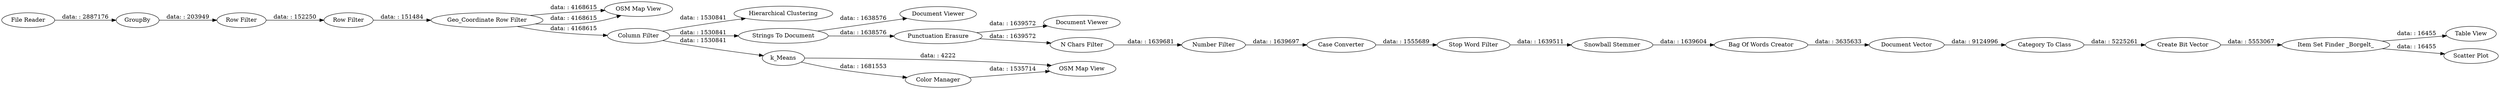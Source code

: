 digraph {
	"2654877423782316894_21" [label="Case Converter"]
	"2654877423782316894_16" [label="Hierarchical Clustering"]
	"2654877423782316894_14" [label="OSM Map View"]
	"2654877423782316894_27" [label="Bag Of Words Creator"]
	"2654877423782316894_24" [label="Document Viewer"]
	"2654877423782316894_2" [label=GroupBy]
	"2654877423782316894_25" [label="Stop Word Filter"]
	"2654877423782316894_30" [label="Create Bit Vector"]
	"2654877423782316894_17" [label="Strings To Document"]
	"2654877423782316894_5" [label="Row Filter"]
	"2654877423782316894_32" [label="Table View"]
	"2654877423782316894_26" [label="Snowball Stemmer"]
	"2654877423782316894_10" [label="OSM Map View"]
	"2654877423782316894_20" [label="Number Filter"]
	"2654877423782316894_31" [label="Item Set Finder _Borgelt_"]
	"2654877423782316894_1" [label="File Reader"]
	"2654877423782316894_29" [label="Category To Class"]
	"2654877423782316894_15" [label="Row Filter"]
	"2654877423782316894_8" [label="Geo_Coordinate Row Filter"]
	"2654877423782316894_33" [label="Scatter Plot"]
	"2654877423782316894_11" [label="Column Filter"]
	"2654877423782316894_23" [label="Document Viewer"]
	"2654877423782316894_19" [label="N Chars Filter"]
	"2654877423782316894_28" [label="Document Vector"]
	"2654877423782316894_12" [label=k_Means]
	"2654877423782316894_18" [label="Punctuation Erasure"]
	"2654877423782316894_13" [label="Color Manager"]
	"2654877423782316894_31" -> "2654877423782316894_33" [label="data: : 16455"]
	"2654877423782316894_31" -> "2654877423782316894_32" [label="data: : 16455"]
	"2654877423782316894_8" -> "2654877423782316894_10" [label="data: : 4168615"]
	"2654877423782316894_18" -> "2654877423782316894_19" [label="data: : 1639572"]
	"2654877423782316894_17" -> "2654877423782316894_18" [label="data: : 1638576"]
	"2654877423782316894_8" -> "2654877423782316894_11" [label="data: : 4168615"]
	"2654877423782316894_15" -> "2654877423782316894_8" [label="data: : 151484"]
	"2654877423782316894_25" -> "2654877423782316894_26" [label="data: : 1639511"]
	"2654877423782316894_29" -> "2654877423782316894_30" [label="data: : 5225261"]
	"2654877423782316894_26" -> "2654877423782316894_27" [label="data: : 1639604"]
	"2654877423782316894_12" -> "2654877423782316894_14" [label="data: : 4222"]
	"2654877423782316894_8" -> "2654877423782316894_10" [label="data: : 4168615"]
	"2654877423782316894_13" -> "2654877423782316894_14" [label="data: : 1535714"]
	"2654877423782316894_21" -> "2654877423782316894_25" [label="data: : 1555689"]
	"2654877423782316894_28" -> "2654877423782316894_29" [label="data: : 9124996"]
	"2654877423782316894_2" -> "2654877423782316894_5" [label="data: : 203949"]
	"2654877423782316894_11" -> "2654877423782316894_12" [label="data: : 1530841"]
	"2654877423782316894_5" -> "2654877423782316894_15" [label="data: : 152250"]
	"2654877423782316894_11" -> "2654877423782316894_16" [label="data: : 1530841"]
	"2654877423782316894_19" -> "2654877423782316894_20" [label="data: : 1639681"]
	"2654877423782316894_18" -> "2654877423782316894_24" [label="data: : 1639572"]
	"2654877423782316894_27" -> "2654877423782316894_28" [label="data: : 3635633"]
	"2654877423782316894_11" -> "2654877423782316894_17" [label="data: : 1530841"]
	"2654877423782316894_30" -> "2654877423782316894_31" [label="data: : 5553067"]
	"2654877423782316894_20" -> "2654877423782316894_21" [label="data: : 1639697"]
	"2654877423782316894_17" -> "2654877423782316894_23" [label="data: : 1638576"]
	"2654877423782316894_1" -> "2654877423782316894_2" [label="data: : 2887176"]
	"2654877423782316894_12" -> "2654877423782316894_13" [label="data: : 1681553"]
	rankdir=LR
}
